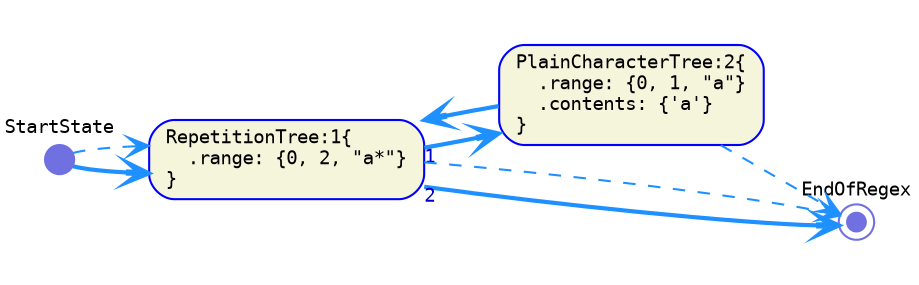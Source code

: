 digraph G {
  rankdir=LR;
  graph [fontname="Monospace", fontsize="11", pad="0.3"]

  // tree-and-state nodes
  node [fontname="Monospace", fontsize= "9", shape="box", style="rounded,filled", color="Blue", fillcolor="Beige", fixedsize="false", width="0.75"]
  1[ label="RepetitionTree:1\{\l  .range: \{0, 2, \"a*\"\}\l\}\l" ]
  2[ label="PlainCharacterTree:2\{\l  .range: \{0, 1, \"a\"\}\l  .contents: \{'a'\}\l\}\l" ]

  // end nodes
  node [fontname="Monospace", fontsize= "9", shape="doublecircle", style="rounded,filled", color="#7070E0", fillcolor="#7070E0", fixedsize="true", width="0.12"]
  EndOfRegex[ label="EndOfRegex\l\l\l\l" ]

  // start nodes
  node [fontname="Monospace", fontsize= "9", shape="circle", style="rounded,filled", color="#7070E0", fillcolor="#7070E0", fixedsize="true", width="0.20"]
  StartState[ label="StartState\l\l\l\l" ]

  // successor edges
  edge [fontname="Monospace", fontsize="9", style="bold", color="DodgerBlue", fontcolor="MediumBlue", arrowhead="vee", arrowtail="none", dir="both"]
  1 -> 2 [ label="",  taillabel="1" ]
  1 -> EndOfRegex [ label="",  taillabel="2" ]
  2 -> 1 [ label="",  taillabel="" ]
  StartState -> 1 [ label="",  taillabel="" ]

  // continuation edges
  edge [fontname="Monospace", fontsize="9", style="dashed", color="DodgerBlue", fontcolor="MediumBlue", arrowhead="vee", arrowtail="none", dir="both"]
  1 -> EndOfRegex [ label="",  taillabel="" ]
  2 -> EndOfRegex [ label="",  taillabel="" ]
  StartState -> 1 [ label="",  taillabel="" ]
}
